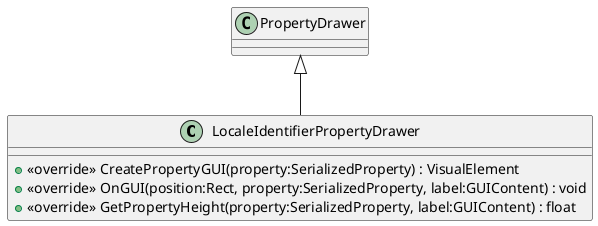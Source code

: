 @startuml
class LocaleIdentifierPropertyDrawer {
    + <<override>> CreatePropertyGUI(property:SerializedProperty) : VisualElement
    + <<override>> OnGUI(position:Rect, property:SerializedProperty, label:GUIContent) : void
    + <<override>> GetPropertyHeight(property:SerializedProperty, label:GUIContent) : float
}
PropertyDrawer <|-- LocaleIdentifierPropertyDrawer
@enduml
